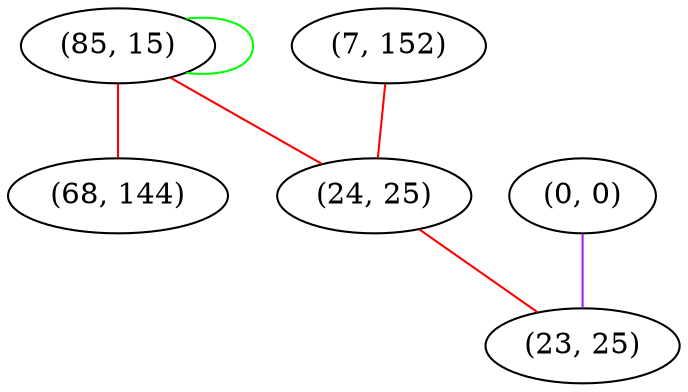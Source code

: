 graph "" {
"(85, 15)";
"(7, 152)";
"(68, 144)";
"(24, 25)";
"(0, 0)";
"(23, 25)";
"(85, 15)" -- "(24, 25)"  [color=red, key=0, weight=1];
"(85, 15)" -- "(85, 15)"  [color=green, key=0, weight=2];
"(85, 15)" -- "(68, 144)"  [color=red, key=0, weight=1];
"(7, 152)" -- "(24, 25)"  [color=red, key=0, weight=1];
"(24, 25)" -- "(23, 25)"  [color=red, key=0, weight=1];
"(0, 0)" -- "(23, 25)"  [color=purple, key=0, weight=4];
}
